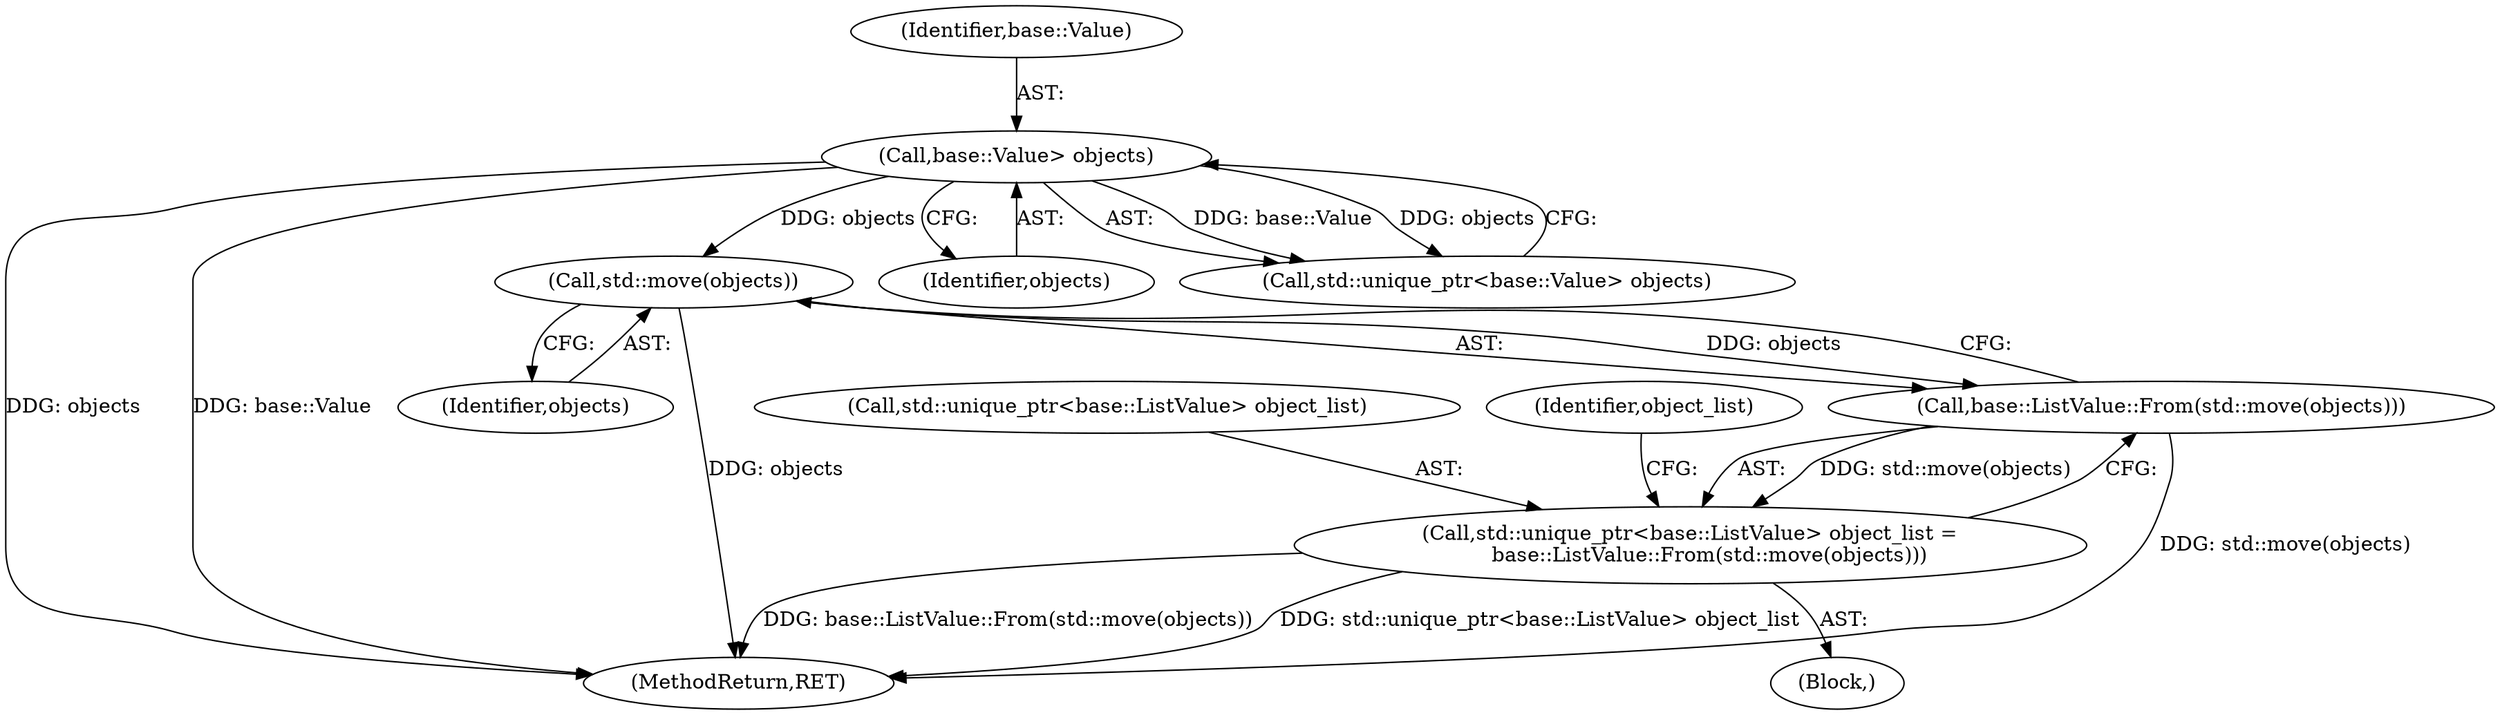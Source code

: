 digraph "0_Chrome_47ae3dfdee9a0796a079cd4eadf2f75b34f257ae@API" {
"1000158" [label="(Call,std::move(objects))"];
"1000140" [label="(Call,base::Value> objects)"];
"1000157" [label="(Call,base::ListValue::From(std::move(objects)))"];
"1000151" [label="(Call,std::unique_ptr<base::ListValue> object_list =\n      base::ListValue::From(std::move(objects)))"];
"1000152" [label="(Call,std::unique_ptr<base::ListValue> object_list)"];
"1000141" [label="(Identifier,base::Value)"];
"1000140" [label="(Call,base::Value> objects)"];
"1000195" [label="(MethodReturn,RET)"];
"1000151" [label="(Call,std::unique_ptr<base::ListValue> object_list =\n      base::ListValue::From(std::move(objects)))"];
"1000162" [label="(Identifier,object_list)"];
"1000157" [label="(Call,base::ListValue::From(std::move(objects)))"];
"1000142" [label="(Identifier,objects)"];
"1000103" [label="(Block,)"];
"1000158" [label="(Call,std::move(objects))"];
"1000159" [label="(Identifier,objects)"];
"1000138" [label="(Call,std::unique_ptr<base::Value> objects)"];
"1000158" -> "1000157"  [label="AST: "];
"1000158" -> "1000159"  [label="CFG: "];
"1000159" -> "1000158"  [label="AST: "];
"1000157" -> "1000158"  [label="CFG: "];
"1000158" -> "1000195"  [label="DDG: objects"];
"1000158" -> "1000157"  [label="DDG: objects"];
"1000140" -> "1000158"  [label="DDG: objects"];
"1000140" -> "1000138"  [label="AST: "];
"1000140" -> "1000142"  [label="CFG: "];
"1000141" -> "1000140"  [label="AST: "];
"1000142" -> "1000140"  [label="AST: "];
"1000138" -> "1000140"  [label="CFG: "];
"1000140" -> "1000195"  [label="DDG: objects"];
"1000140" -> "1000195"  [label="DDG: base::Value"];
"1000140" -> "1000138"  [label="DDG: base::Value"];
"1000140" -> "1000138"  [label="DDG: objects"];
"1000157" -> "1000151"  [label="AST: "];
"1000151" -> "1000157"  [label="CFG: "];
"1000157" -> "1000195"  [label="DDG: std::move(objects)"];
"1000157" -> "1000151"  [label="DDG: std::move(objects)"];
"1000151" -> "1000103"  [label="AST: "];
"1000152" -> "1000151"  [label="AST: "];
"1000162" -> "1000151"  [label="CFG: "];
"1000151" -> "1000195"  [label="DDG: base::ListValue::From(std::move(objects))"];
"1000151" -> "1000195"  [label="DDG: std::unique_ptr<base::ListValue> object_list"];
}
